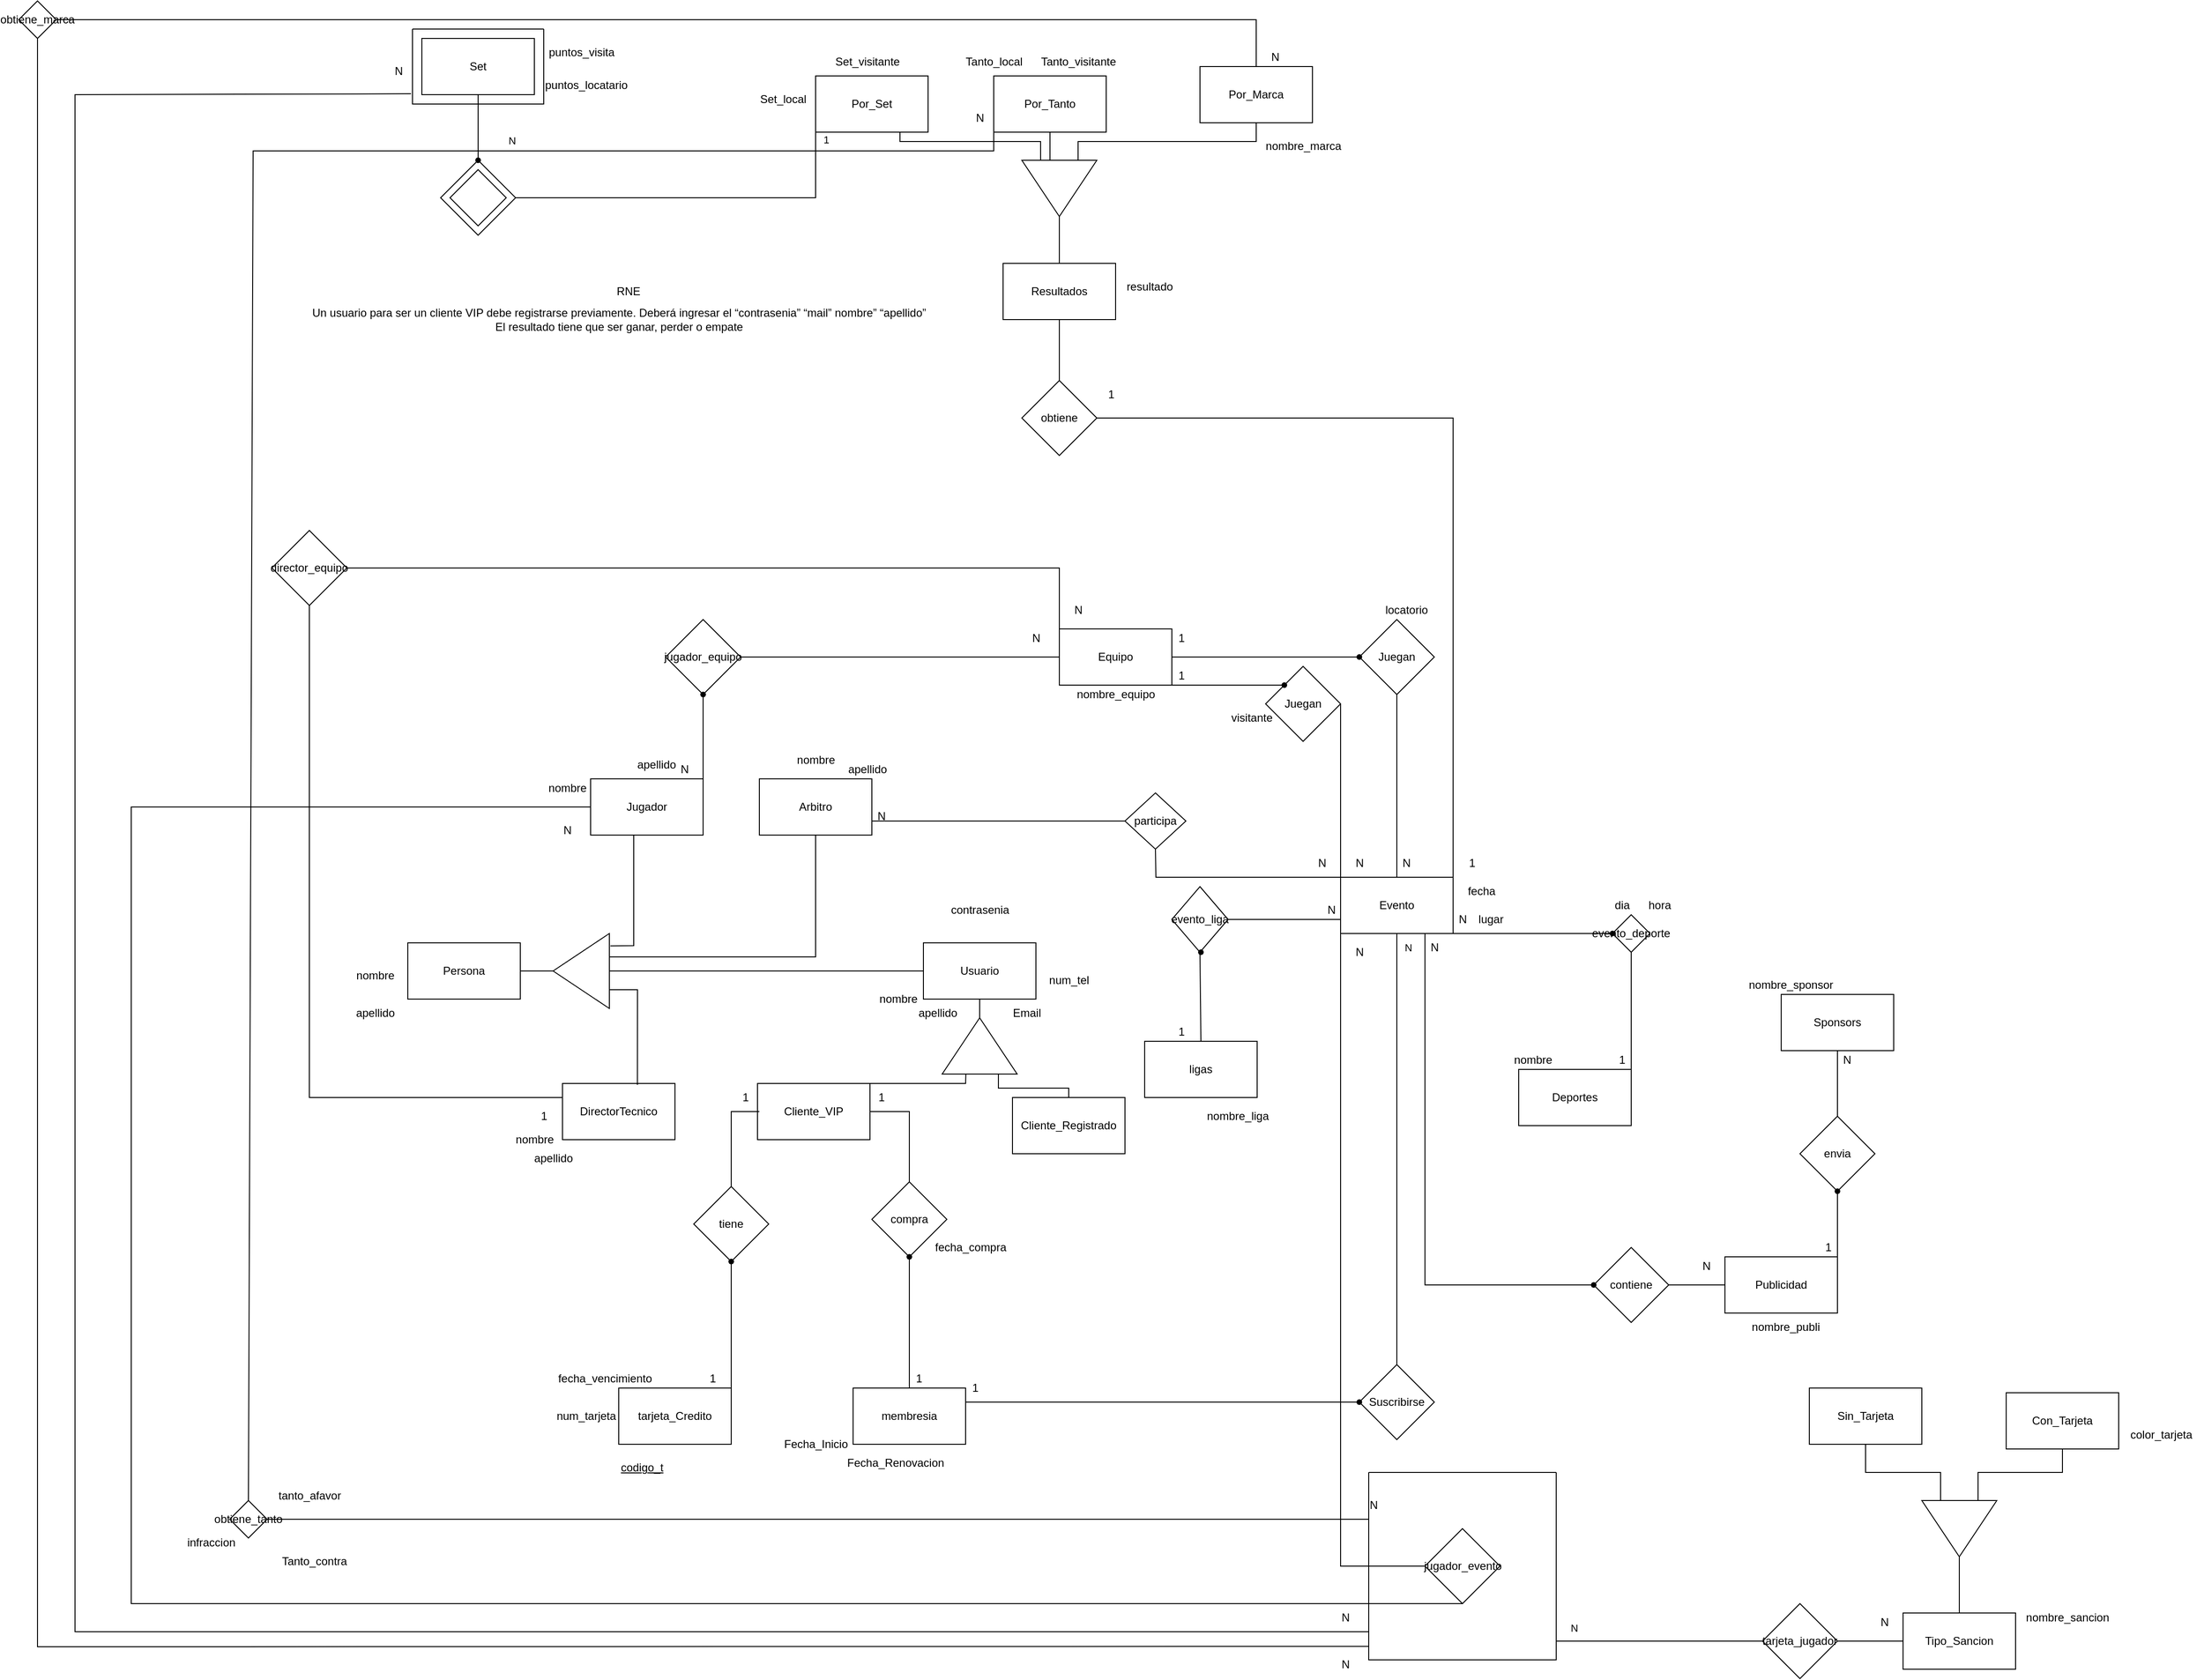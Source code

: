 <mxfile version="20.0.4" type="device"><diagram id="fSmZKyUpqkPa_flKItpq" name="Page-1"><mxGraphModel dx="281" dy="1629" grid="1" gridSize="10" guides="1" tooltips="1" connect="1" arrows="1" fold="1" page="1" pageScale="1" pageWidth="827" pageHeight="1169" math="0" shadow="0"><root><mxCell id="0"/><mxCell id="1" parent="0"/><mxCell id="0lnMo3pvOallbiRH9FvB-1" value="Persona" style="rounded=0;whiteSpace=wrap;html=1;" parent="1" vertex="1"><mxGeometry x="1695" y="305" width="120" height="60" as="geometry"/></mxCell><mxCell id="0lnMo3pvOallbiRH9FvB-40" value="Cliente_VIP" style="rounded=0;whiteSpace=wrap;html=1;" parent="1" vertex="1"><mxGeometry x="2068" y="455" width="120" height="60" as="geometry"/></mxCell><mxCell id="0lnMo3pvOallbiRH9FvB-41" value="Jugador" style="rounded=0;whiteSpace=wrap;html=1;" parent="1" vertex="1"><mxGeometry x="1890" y="130" width="120" height="60" as="geometry"/></mxCell><mxCell id="0lnMo3pvOallbiRH9FvB-42" value="Arbitro" style="rounded=0;whiteSpace=wrap;html=1;" parent="1" vertex="1"><mxGeometry x="2070" y="130" width="120" height="60" as="geometry"/></mxCell><mxCell id="0lnMo3pvOallbiRH9FvB-43" value="DirectorTecnico" style="rounded=0;whiteSpace=wrap;html=1;" parent="1" vertex="1"><mxGeometry x="1860" y="455" width="120" height="60" as="geometry"/></mxCell><mxCell id="0lnMo3pvOallbiRH9FvB-44" value="Evento" style="rounded=0;whiteSpace=wrap;html=1;" parent="1" vertex="1"><mxGeometry x="2690" y="235" width="120" height="60" as="geometry"/></mxCell><mxCell id="0lnMo3pvOallbiRH9FvB-46" value="" style="triangle;whiteSpace=wrap;html=1;rotation=-180;" parent="1" vertex="1"><mxGeometry x="1850" y="295" width="60" height="80" as="geometry"/></mxCell><mxCell id="0lnMo3pvOallbiRH9FvB-47" value="tarjeta_Credito" style="rounded=0;whiteSpace=wrap;html=1;" parent="1" vertex="1"><mxGeometry x="1920" y="780" width="120" height="60" as="geometry"/></mxCell><mxCell id="0lnMo3pvOallbiRH9FvB-49" value="membresia" style="rounded=0;whiteSpace=wrap;html=1;" parent="1" vertex="1"><mxGeometry x="2170" y="780" width="120" height="60" as="geometry"/></mxCell><mxCell id="0lnMo3pvOallbiRH9FvB-51" value="" style="endArrow=none;html=1;rounded=0;entryX=1;entryY=0.5;entryDx=0;entryDy=0;exitX=1;exitY=0.5;exitDx=0;exitDy=0;" parent="1" source="0lnMo3pvOallbiRH9FvB-1" target="0lnMo3pvOallbiRH9FvB-46" edge="1"><mxGeometry width="50" height="50" relative="1" as="geometry"><mxPoint x="1750" y="480" as="sourcePoint"/><mxPoint x="1800" y="430" as="targetPoint"/></mxGeometry></mxCell><mxCell id="0lnMo3pvOallbiRH9FvB-52" value="" style="endArrow=none;html=1;rounded=0;entryX=-0.017;entryY=0.835;entryDx=0;entryDy=0;entryPerimeter=0;" parent="1" target="0lnMo3pvOallbiRH9FvB-46" edge="1"><mxGeometry width="50" height="50" relative="1" as="geometry"><mxPoint x="1936" y="190" as="sourcePoint"/><mxPoint x="2070" y="260" as="targetPoint"/><Array as="points"><mxPoint x="1936" y="308"/></Array></mxGeometry></mxCell><mxCell id="0lnMo3pvOallbiRH9FvB-53" value="" style="endArrow=none;html=1;rounded=0;exitX=0;exitY=0.25;exitDx=0;exitDy=0;entryX=0.666;entryY=0.024;entryDx=0;entryDy=0;entryPerimeter=0;" parent="1" source="0lnMo3pvOallbiRH9FvB-46" target="0lnMo3pvOallbiRH9FvB-43" edge="1"><mxGeometry width="50" height="50" relative="1" as="geometry"><mxPoint x="2050" y="350" as="sourcePoint"/><mxPoint x="1940" y="450" as="targetPoint"/><Array as="points"><mxPoint x="1940" y="355"/></Array></mxGeometry></mxCell><mxCell id="0lnMo3pvOallbiRH9FvB-54" value="" style="endArrow=none;html=1;rounded=0;exitX=0;exitY=0.5;exitDx=0;exitDy=0;entryX=0;entryY=0.5;entryDx=0;entryDy=0;" parent="1" source="0lnMo3pvOallbiRH9FvB-46" target="3cb66si_l-rNwyzbFVQM-1" edge="1"><mxGeometry width="50" height="50" relative="1" as="geometry"><mxPoint x="1960" y="380" as="sourcePoint"/><mxPoint x="2250" y="340" as="targetPoint"/><Array as="points"/></mxGeometry></mxCell><mxCell id="0lnMo3pvOallbiRH9FvB-55" value="" style="endArrow=none;html=1;rounded=0;entryX=0.5;entryY=1;entryDx=0;entryDy=0;" parent="1" target="0lnMo3pvOallbiRH9FvB-42" edge="1"><mxGeometry width="50" height="50" relative="1" as="geometry"><mxPoint x="1910" y="320" as="sourcePoint"/><mxPoint x="2120" y="220" as="targetPoint"/><Array as="points"><mxPoint x="2040" y="320"/><mxPoint x="2130" y="320"/></Array></mxGeometry></mxCell><mxCell id="0lnMo3pvOallbiRH9FvB-58" value="compra" style="rhombus;whiteSpace=wrap;html=1;" parent="1" vertex="1"><mxGeometry x="2190" y="560" width="80" height="80" as="geometry"/></mxCell><mxCell id="0lnMo3pvOallbiRH9FvB-59" value="tiene" style="rhombus;whiteSpace=wrap;html=1;" parent="1" vertex="1"><mxGeometry x="2000" y="565" width="80" height="80" as="geometry"/></mxCell><mxCell id="0lnMo3pvOallbiRH9FvB-60" value="" style="endArrow=none;html=1;rounded=0;exitX=0.5;exitY=0;exitDx=0;exitDy=0;" parent="1" source="0lnMo3pvOallbiRH9FvB-59" edge="1"><mxGeometry width="50" height="50" relative="1" as="geometry"><mxPoint x="1870" y="760" as="sourcePoint"/><mxPoint x="2070" y="485" as="targetPoint"/><Array as="points"><mxPoint x="2040" y="485"/></Array></mxGeometry></mxCell><mxCell id="0lnMo3pvOallbiRH9FvB-61" value="" style="endArrow=none;html=1;rounded=0;entryX=0.5;entryY=1;entryDx=0;entryDy=0;exitX=1;exitY=0;exitDx=0;exitDy=0;" parent="1" source="0lnMo3pvOallbiRH9FvB-47" target="0lnMo3pvOallbiRH9FvB-59" edge="1"><mxGeometry width="50" height="50" relative="1" as="geometry"><mxPoint x="2070" y="760" as="sourcePoint"/><mxPoint x="2100" y="740" as="targetPoint"/></mxGeometry></mxCell><mxCell id="0lnMo3pvOallbiRH9FvB-62" value="" style="endArrow=none;html=1;rounded=0;entryX=1;entryY=0.5;entryDx=0;entryDy=0;exitX=0.5;exitY=0;exitDx=0;exitDy=0;" parent="1" source="0lnMo3pvOallbiRH9FvB-58" target="0lnMo3pvOallbiRH9FvB-40" edge="1"><mxGeometry width="50" height="50" relative="1" as="geometry"><mxPoint x="2120" y="720" as="sourcePoint"/><mxPoint x="2170" y="670" as="targetPoint"/><Array as="points"><mxPoint x="2230" y="485"/></Array></mxGeometry></mxCell><mxCell id="0lnMo3pvOallbiRH9FvB-63" value="" style="endArrow=none;html=1;rounded=0;entryX=0.5;entryY=1;entryDx=0;entryDy=0;exitDx=0;exitDy=0;startArrow=none;" parent="1" source="0lnMo3pvOallbiRH9FvB-237" target="0lnMo3pvOallbiRH9FvB-58" edge="1"><mxGeometry width="50" height="50" relative="1" as="geometry"><mxPoint x="2150" y="750" as="sourcePoint"/><mxPoint x="2200" y="700" as="targetPoint"/></mxGeometry></mxCell><mxCell id="0lnMo3pvOallbiRH9FvB-65" value="Suscribirse" style="rhombus;whiteSpace=wrap;html=1;" parent="1" vertex="1"><mxGeometry x="2710" y="755" width="80" height="80" as="geometry"/></mxCell><mxCell id="0lnMo3pvOallbiRH9FvB-66" value="" style="endArrow=none;html=1;rounded=0;exitX=1;exitY=0.25;exitDx=0;exitDy=0;entryX=0;entryY=0.5;entryDx=0;entryDy=0;" parent="1" source="0lnMo3pvOallbiRH9FvB-49" target="0lnMo3pvOallbiRH9FvB-65" edge="1"><mxGeometry width="50" height="50" relative="1" as="geometry"><mxPoint x="2480" y="640" as="sourcePoint"/><mxPoint x="2530" y="590" as="targetPoint"/></mxGeometry></mxCell><mxCell id="0lnMo3pvOallbiRH9FvB-67" value="" style="endArrow=none;html=1;rounded=0;entryX=0.5;entryY=0;entryDx=0;entryDy=0;exitX=0.5;exitY=1;exitDx=0;exitDy=0;" parent="1" source="0lnMo3pvOallbiRH9FvB-44" target="0lnMo3pvOallbiRH9FvB-65" edge="1"><mxGeometry width="50" height="50" relative="1" as="geometry"><mxPoint x="2170" y="680" as="sourcePoint"/><mxPoint x="2220" y="630" as="targetPoint"/></mxGeometry></mxCell><mxCell id="0lnMo3pvOallbiRH9FvB-233" value="N" style="edgeLabel;html=1;align=center;verticalAlign=middle;resizable=0;points=[];" parent="0lnMo3pvOallbiRH9FvB-67" vertex="1" connectable="0"><mxGeometry x="-0.935" y="12" relative="1" as="geometry"><mxPoint as="offset"/></mxGeometry></mxCell><mxCell id="0lnMo3pvOallbiRH9FvB-68" value="Equipo" style="rounded=0;whiteSpace=wrap;html=1;" parent="1" vertex="1"><mxGeometry x="2390" y="-30" width="120" height="60" as="geometry"/></mxCell><mxCell id="0lnMo3pvOallbiRH9FvB-69" value="jugador_equipo" style="rhombus;whiteSpace=wrap;html=1;" parent="1" vertex="1"><mxGeometry x="1970" y="-40" width="80" height="80" as="geometry"/></mxCell><mxCell id="0lnMo3pvOallbiRH9FvB-70" value="" style="endArrow=none;html=1;rounded=0;entryX=1;entryY=0;entryDx=0;entryDy=0;exitX=0.5;exitY=1;exitDx=0;exitDy=0;" parent="1" source="0lnMo3pvOallbiRH9FvB-69" target="0lnMo3pvOallbiRH9FvB-41" edge="1"><mxGeometry width="50" height="50" relative="1" as="geometry"><mxPoint x="1890" y="80" as="sourcePoint"/><mxPoint x="1940" y="30" as="targetPoint"/></mxGeometry></mxCell><mxCell id="0lnMo3pvOallbiRH9FvB-73" value="Juegan" style="rhombus;whiteSpace=wrap;html=1;" parent="1" vertex="1"><mxGeometry x="2610" y="10" width="80" height="80" as="geometry"/></mxCell><mxCell id="0lnMo3pvOallbiRH9FvB-74" value="Juegan" style="rhombus;whiteSpace=wrap;html=1;" parent="1" vertex="1"><mxGeometry x="2710" y="-40" width="80" height="80" as="geometry"/></mxCell><mxCell id="0lnMo3pvOallbiRH9FvB-75" value="" style="endArrow=none;html=1;rounded=0;entryX=1;entryY=1;entryDx=0;entryDy=0;exitX=0;exitY=0;exitDx=0;exitDy=0;" parent="1" source="0lnMo3pvOallbiRH9FvB-73" target="0lnMo3pvOallbiRH9FvB-68" edge="1"><mxGeometry width="50" height="50" relative="1" as="geometry"><mxPoint x="2360" y="190" as="sourcePoint"/><mxPoint x="2410" y="140" as="targetPoint"/></mxGeometry></mxCell><mxCell id="0lnMo3pvOallbiRH9FvB-76" value="" style="endArrow=none;html=1;rounded=0;entryX=0;entryY=0.75;entryDx=0;entryDy=0;exitX=1;exitY=0.5;exitDx=0;exitDy=0;" parent="1" source="0lnMo3pvOallbiRH9FvB-73" target="0lnMo3pvOallbiRH9FvB-44" edge="1"><mxGeometry width="50" height="50" relative="1" as="geometry"><mxPoint x="2260" y="240" as="sourcePoint"/><mxPoint x="2310" y="190" as="targetPoint"/></mxGeometry></mxCell><mxCell id="0lnMo3pvOallbiRH9FvB-77" value="" style="endArrow=none;html=1;rounded=0;entryX=0;entryY=0.5;entryDx=0;entryDy=0;exitX=1;exitY=0.5;exitDx=0;exitDy=0;" parent="1" source="0lnMo3pvOallbiRH9FvB-68" target="0lnMo3pvOallbiRH9FvB-74" edge="1"><mxGeometry width="50" height="50" relative="1" as="geometry"><mxPoint x="2560" y="130" as="sourcePoint"/><mxPoint x="2610" y="80" as="targetPoint"/></mxGeometry></mxCell><mxCell id="0lnMo3pvOallbiRH9FvB-79" value="participa" style="rhombus;whiteSpace=wrap;html=1;" parent="1" vertex="1"><mxGeometry x="2460" y="145" width="65" height="60" as="geometry"/></mxCell><mxCell id="0lnMo3pvOallbiRH9FvB-80" value="" style="endArrow=none;html=1;rounded=0;entryX=0;entryY=0.5;entryDx=0;entryDy=0;exitX=1;exitY=0.75;exitDx=0;exitDy=0;" parent="1" source="0lnMo3pvOallbiRH9FvB-42" target="0lnMo3pvOallbiRH9FvB-79" edge="1"><mxGeometry width="50" height="50" relative="1" as="geometry"><mxPoint x="2070" y="310" as="sourcePoint"/><mxPoint x="2120" y="260" as="targetPoint"/></mxGeometry></mxCell><mxCell id="0lnMo3pvOallbiRH9FvB-81" value="" style="endArrow=none;html=1;rounded=0;exitX=0.5;exitY=1;exitDx=0;exitDy=0;entryX=0;entryY=0;entryDx=0;entryDy=0;" parent="1" source="0lnMo3pvOallbiRH9FvB-79" target="0lnMo3pvOallbiRH9FvB-44" edge="1"><mxGeometry width="50" height="50" relative="1" as="geometry"><mxPoint x="2070" y="310" as="sourcePoint"/><mxPoint x="2660" y="270" as="targetPoint"/><Array as="points"><mxPoint x="2493" y="235"/></Array></mxGeometry></mxCell><mxCell id="0lnMo3pvOallbiRH9FvB-82" value="director_equipo" style="rhombus;whiteSpace=wrap;html=1;" parent="1" vertex="1"><mxGeometry x="1550" y="-135" width="80" height="80" as="geometry"/></mxCell><mxCell id="0lnMo3pvOallbiRH9FvB-83" value="" style="endArrow=none;html=1;rounded=0;entryX=0;entryY=0.25;entryDx=0;entryDy=0;exitX=0.5;exitY=1;exitDx=0;exitDy=0;" parent="1" source="0lnMo3pvOallbiRH9FvB-82" target="0lnMo3pvOallbiRH9FvB-43" edge="1"><mxGeometry width="50" height="50" relative="1" as="geometry"><mxPoint x="1670" y="480" as="sourcePoint"/><mxPoint x="1720" y="430" as="targetPoint"/><Array as="points"><mxPoint x="1590" y="470"/></Array></mxGeometry></mxCell><mxCell id="0lnMo3pvOallbiRH9FvB-84" value="" style="endArrow=none;html=1;rounded=0;entryX=1;entryY=0.5;entryDx=0;entryDy=0;exitX=0;exitY=0;exitDx=0;exitDy=0;" parent="1" source="0lnMo3pvOallbiRH9FvB-68" target="0lnMo3pvOallbiRH9FvB-82" edge="1"><mxGeometry width="50" height="50" relative="1" as="geometry"><mxPoint x="2160" y="140" as="sourcePoint"/><mxPoint x="2210" y="90" as="targetPoint"/><Array as="points"><mxPoint x="2390" y="-95"/></Array></mxGeometry></mxCell><mxCell id="0lnMo3pvOallbiRH9FvB-85" value="ligas" style="rounded=0;whiteSpace=wrap;html=1;" parent="1" vertex="1"><mxGeometry x="2481" y="410" width="120" height="60" as="geometry"/></mxCell><mxCell id="0lnMo3pvOallbiRH9FvB-86" value="" style="endArrow=none;html=1;rounded=0;entryX=0;entryY=0.75;entryDx=0;entryDy=0;exitX=1;exitY=0.5;exitDx=0;exitDy=0;" parent="1" source="0lnMo3pvOallbiRH9FvB-89" target="0lnMo3pvOallbiRH9FvB-44" edge="1"><mxGeometry width="50" height="50" relative="1" as="geometry"><mxPoint x="2560" y="360" as="sourcePoint"/><mxPoint x="2610" y="310" as="targetPoint"/></mxGeometry></mxCell><mxCell id="0lnMo3pvOallbiRH9FvB-89" value="evento_liga" style="rhombus;whiteSpace=wrap;html=1;" parent="1" vertex="1"><mxGeometry x="2510" y="245" width="60" height="70" as="geometry"/></mxCell><mxCell id="0lnMo3pvOallbiRH9FvB-91" value="" style="endArrow=none;html=1;rounded=0;entryX=0.5;entryY=1;entryDx=0;entryDy=0;exitX=0.5;exitY=0;exitDx=0;exitDy=0;" parent="1" source="0lnMo3pvOallbiRH9FvB-85" target="0lnMo3pvOallbiRH9FvB-89" edge="1"><mxGeometry width="50" height="50" relative="1" as="geometry"><mxPoint x="2340" y="420" as="sourcePoint"/><mxPoint x="2390" y="370" as="targetPoint"/></mxGeometry></mxCell><mxCell id="0lnMo3pvOallbiRH9FvB-93" value="Deportes" style="rounded=0;whiteSpace=wrap;html=1;" parent="1" vertex="1"><mxGeometry x="2880" y="440" width="120" height="60" as="geometry"/></mxCell><mxCell id="0lnMo3pvOallbiRH9FvB-94" value="evento_deporte" style="rhombus;whiteSpace=wrap;html=1;" parent="1" vertex="1"><mxGeometry x="2980" y="275" width="40" height="40" as="geometry"/></mxCell><mxCell id="0lnMo3pvOallbiRH9FvB-96" value="" style="endArrow=none;html=1;rounded=0;entryX=1;entryY=1;entryDx=0;entryDy=0;exitDx=0;exitDy=0;startArrow=none;" parent="1" source="0lnMo3pvOallbiRH9FvB-209" target="0lnMo3pvOallbiRH9FvB-44" edge="1"><mxGeometry width="50" height="50" relative="1" as="geometry"><mxPoint x="2840" y="380" as="sourcePoint"/><mxPoint x="2890" y="330" as="targetPoint"/></mxGeometry></mxCell><mxCell id="0lnMo3pvOallbiRH9FvB-97" value="" style="endArrow=none;html=1;rounded=0;entryX=0.5;entryY=1;entryDx=0;entryDy=0;exitX=1;exitY=0;exitDx=0;exitDy=0;" parent="1" source="0lnMo3pvOallbiRH9FvB-93" target="0lnMo3pvOallbiRH9FvB-94" edge="1"><mxGeometry width="50" height="50" relative="1" as="geometry"><mxPoint x="2810" y="430" as="sourcePoint"/><mxPoint x="2860" y="380" as="targetPoint"/></mxGeometry></mxCell><mxCell id="0lnMo3pvOallbiRH9FvB-98" value="contiene" style="rhombus;whiteSpace=wrap;html=1;" parent="1" vertex="1"><mxGeometry x="2960" y="630" width="80" height="80" as="geometry"/></mxCell><mxCell id="0lnMo3pvOallbiRH9FvB-99" value="" style="endArrow=none;html=1;rounded=0;entryX=0;entryY=0.5;entryDx=0;entryDy=0;exitX=0.75;exitY=1;exitDx=0;exitDy=0;startArrow=none;" parent="1" source="0lnMo3pvOallbiRH9FvB-44" target="0lnMo3pvOallbiRH9FvB-98" edge="1"><mxGeometry width="50" height="50" relative="1" as="geometry"><mxPoint x="2810" y="660" as="sourcePoint"/><mxPoint x="2860" y="610" as="targetPoint"/><Array as="points"><mxPoint x="2780" y="670"/></Array></mxGeometry></mxCell><mxCell id="0lnMo3pvOallbiRH9FvB-100" value="Publicidad" style="rounded=0;whiteSpace=wrap;html=1;" parent="1" vertex="1"><mxGeometry x="3100" y="640" width="120" height="60" as="geometry"/></mxCell><mxCell id="0lnMo3pvOallbiRH9FvB-101" value="" style="endArrow=none;html=1;rounded=0;entryX=0;entryY=0.5;entryDx=0;entryDy=0;exitX=1;exitY=0.5;exitDx=0;exitDy=0;" parent="1" source="0lnMo3pvOallbiRH9FvB-98" target="0lnMo3pvOallbiRH9FvB-100" edge="1"><mxGeometry width="50" height="50" relative="1" as="geometry"><mxPoint x="2530" y="530" as="sourcePoint"/><mxPoint x="2580" y="480" as="targetPoint"/></mxGeometry></mxCell><mxCell id="0lnMo3pvOallbiRH9FvB-102" value="envia" style="rhombus;whiteSpace=wrap;html=1;" parent="1" vertex="1"><mxGeometry x="3180" y="490" width="80" height="80" as="geometry"/></mxCell><mxCell id="0lnMo3pvOallbiRH9FvB-105" value="" style="endArrow=none;html=1;rounded=0;entryX=0.5;entryY=1;entryDx=0;entryDy=0;exitDx=0;exitDy=0;startArrow=none;" parent="1" source="0lnMo3pvOallbiRH9FvB-213" target="0lnMo3pvOallbiRH9FvB-102" edge="1"><mxGeometry width="50" height="50" relative="1" as="geometry"><mxPoint x="3100" y="630" as="sourcePoint"/><mxPoint x="3150" y="580" as="targetPoint"/></mxGeometry></mxCell><mxCell id="0lnMo3pvOallbiRH9FvB-107" value="Sponsors" style="rounded=0;whiteSpace=wrap;html=1;" parent="1" vertex="1"><mxGeometry x="3160" y="360" width="120" height="60" as="geometry"/></mxCell><mxCell id="0lnMo3pvOallbiRH9FvB-109" value="" style="endArrow=none;html=1;rounded=0;entryX=0;entryY=1;entryDx=0;entryDy=0;exitX=0;exitY=0.5;exitDx=0;exitDy=0;" parent="1" source="0lnMo3pvOallbiRH9FvB-111" target="0lnMo3pvOallbiRH9FvB-44" edge="1"><mxGeometry width="50" height="50" relative="1" as="geometry"><mxPoint x="2690" y="920" as="sourcePoint"/><mxPoint x="2730" y="430" as="targetPoint"/><Array as="points"><mxPoint x="2690" y="970"/></Array></mxGeometry></mxCell><mxCell id="0lnMo3pvOallbiRH9FvB-110" value="" style="swimlane;startSize=0;" parent="1" vertex="1"><mxGeometry x="2720" y="870" width="200" height="200" as="geometry"/></mxCell><mxCell id="0lnMo3pvOallbiRH9FvB-111" value="" style="rhombus;whiteSpace=wrap;html=1;" parent="0lnMo3pvOallbiRH9FvB-110" vertex="1"><mxGeometry x="60" y="60" width="80" height="80" as="geometry"/></mxCell><mxCell id="0lnMo3pvOallbiRH9FvB-112" value="jugador_evento" style="text;html=1;align=center;verticalAlign=middle;resizable=0;points=[];autosize=1;strokeColor=none;fillColor=none;" parent="0lnMo3pvOallbiRH9FvB-110" vertex="1"><mxGeometry x="45" y="85" width="110" height="30" as="geometry"/></mxCell><mxCell id="0lnMo3pvOallbiRH9FvB-178" value="N" style="text;html=1;align=center;verticalAlign=middle;resizable=0;points=[];autosize=1;strokeColor=none;fillColor=none;" parent="0lnMo3pvOallbiRH9FvB-110" vertex="1"><mxGeometry x="-10" y="20" width="30" height="30" as="geometry"/></mxCell><mxCell id="0lnMo3pvOallbiRH9FvB-114" value="" style="endArrow=none;html=1;rounded=0;entryX=0;entryY=0.5;entryDx=0;entryDy=0;exitX=0.5;exitY=1;exitDx=0;exitDy=0;" parent="1" source="0lnMo3pvOallbiRH9FvB-111" target="0lnMo3pvOallbiRH9FvB-41" edge="1"><mxGeometry width="50" height="50" relative="1" as="geometry"><mxPoint x="1700" y="200" as="sourcePoint"/><mxPoint x="1750" y="150" as="targetPoint"/><Array as="points"><mxPoint x="1400" y="1010"/><mxPoint x="1400" y="160"/></Array></mxGeometry></mxCell><mxCell id="0lnMo3pvOallbiRH9FvB-116" value="obtiene" style="rhombus;whiteSpace=wrap;html=1;" parent="1" vertex="1"><mxGeometry x="2350" y="-295" width="80" height="80" as="geometry"/></mxCell><mxCell id="0lnMo3pvOallbiRH9FvB-118" value="Resultados" style="rounded=0;whiteSpace=wrap;html=1;" parent="1" vertex="1"><mxGeometry x="2330" y="-420" width="120" height="60" as="geometry"/></mxCell><mxCell id="0lnMo3pvOallbiRH9FvB-119" value="" style="endArrow=none;html=1;rounded=0;entryX=0.5;entryY=1;entryDx=0;entryDy=0;exitX=0.5;exitY=0;exitDx=0;exitDy=0;" parent="1" source="0lnMo3pvOallbiRH9FvB-116" target="0lnMo3pvOallbiRH9FvB-118" edge="1"><mxGeometry width="50" height="50" relative="1" as="geometry"><mxPoint x="2220" y="-300" as="sourcePoint"/><mxPoint x="2270" y="-350" as="targetPoint"/></mxGeometry></mxCell><mxCell id="0lnMo3pvOallbiRH9FvB-120" value="" style="triangle;whiteSpace=wrap;html=1;rotation=90;" parent="1" vertex="1"><mxGeometry x="2360" y="-540" width="60" height="80" as="geometry"/></mxCell><mxCell id="0lnMo3pvOallbiRH9FvB-121" value="Por_Tanto" style="rounded=0;whiteSpace=wrap;html=1;" parent="1" vertex="1"><mxGeometry x="2320" y="-620" width="120" height="60" as="geometry"/></mxCell><mxCell id="0lnMo3pvOallbiRH9FvB-122" value="Por_Set" style="rounded=0;whiteSpace=wrap;html=1;" parent="1" vertex="1"><mxGeometry x="2130" y="-620" width="120" height="60" as="geometry"/></mxCell><mxCell id="0lnMo3pvOallbiRH9FvB-123" value="Por_Marca" style="rounded=0;whiteSpace=wrap;html=1;" parent="1" vertex="1"><mxGeometry x="2540" y="-630" width="120" height="60" as="geometry"/></mxCell><mxCell id="0lnMo3pvOallbiRH9FvB-126" value="" style="endArrow=none;html=1;rounded=0;entryX=0.5;entryY=1;entryDx=0;entryDy=0;exitX=0;exitY=0.25;exitDx=0;exitDy=0;" parent="1" source="0lnMo3pvOallbiRH9FvB-120" target="0lnMo3pvOallbiRH9FvB-123" edge="1"><mxGeometry width="50" height="50" relative="1" as="geometry"><mxPoint x="2000" y="-390" as="sourcePoint"/><mxPoint x="2050" y="-440" as="targetPoint"/><Array as="points"><mxPoint x="2410" y="-550"/><mxPoint x="2600" y="-550"/></Array></mxGeometry></mxCell><mxCell id="0lnMo3pvOallbiRH9FvB-128" value="" style="endArrow=none;html=1;rounded=0;entryX=0.5;entryY=1;entryDx=0;entryDy=0;exitX=0.5;exitY=0;exitDx=0;exitDy=0;" parent="1" source="0lnMo3pvOallbiRH9FvB-102" target="0lnMo3pvOallbiRH9FvB-107" edge="1"><mxGeometry width="50" height="50" relative="1" as="geometry"><mxPoint x="3080" y="550" as="sourcePoint"/><mxPoint x="3130" y="500" as="targetPoint"/></mxGeometry></mxCell><mxCell id="0lnMo3pvOallbiRH9FvB-129" value="tarjeta_jugador" style="rhombus;whiteSpace=wrap;html=1;" parent="1" vertex="1"><mxGeometry x="3140" y="1010" width="80" height="80" as="geometry"/></mxCell><mxCell id="0lnMo3pvOallbiRH9FvB-130" value="Tipo_Sancion" style="rounded=0;whiteSpace=wrap;html=1;" parent="1" vertex="1"><mxGeometry x="3290" y="1020" width="120" height="60" as="geometry"/></mxCell><mxCell id="0lnMo3pvOallbiRH9FvB-131" value="" style="endArrow=none;html=1;rounded=0;exitX=1;exitY=0.5;exitDx=0;exitDy=0;entryX=0;entryY=0.5;entryDx=0;entryDy=0;" parent="1" source="0lnMo3pvOallbiRH9FvB-129" target="0lnMo3pvOallbiRH9FvB-130" edge="1"><mxGeometry width="50" height="50" relative="1" as="geometry"><mxPoint x="3080" y="1200" as="sourcePoint"/><mxPoint x="3130" y="1150" as="targetPoint"/></mxGeometry></mxCell><mxCell id="0lnMo3pvOallbiRH9FvB-134" value="" style="triangle;whiteSpace=wrap;html=1;rotation=90;" parent="1" vertex="1"><mxGeometry x="3320" y="890" width="60" height="80" as="geometry"/></mxCell><mxCell id="0lnMo3pvOallbiRH9FvB-135" value="" style="endArrow=none;html=1;rounded=0;exitX=1;exitY=0.5;exitDx=0;exitDy=0;entryX=0.5;entryY=0;entryDx=0;entryDy=0;" parent="1" source="0lnMo3pvOallbiRH9FvB-134" target="0lnMo3pvOallbiRH9FvB-130" edge="1"><mxGeometry width="50" height="50" relative="1" as="geometry"><mxPoint x="3080" y="1150" as="sourcePoint"/><mxPoint x="3130" y="1100" as="targetPoint"/></mxGeometry></mxCell><mxCell id="0lnMo3pvOallbiRH9FvB-136" value="Sin_Tarjeta" style="rounded=0;whiteSpace=wrap;html=1;" parent="1" vertex="1"><mxGeometry x="3190" y="780" width="120" height="60" as="geometry"/></mxCell><mxCell id="0lnMo3pvOallbiRH9FvB-137" value="Con_Tarjeta" style="rounded=0;whiteSpace=wrap;html=1;" parent="1" vertex="1"><mxGeometry x="3400" y="785" width="120" height="60" as="geometry"/></mxCell><mxCell id="0lnMo3pvOallbiRH9FvB-138" value="" style="endArrow=none;html=1;rounded=0;exitX=0.5;exitY=1;exitDx=0;exitDy=0;entryX=0;entryY=0.75;entryDx=0;entryDy=0;" parent="1" source="0lnMo3pvOallbiRH9FvB-136" target="0lnMo3pvOallbiRH9FvB-134" edge="1"><mxGeometry width="50" height="50" relative="1" as="geometry"><mxPoint x="3080" y="1150" as="sourcePoint"/><mxPoint x="3130" y="1100" as="targetPoint"/><Array as="points"><mxPoint x="3250" y="870"/><mxPoint x="3330" y="870"/></Array></mxGeometry></mxCell><mxCell id="0lnMo3pvOallbiRH9FvB-139" value="" style="endArrow=none;html=1;rounded=0;exitX=0.5;exitY=1;exitDx=0;exitDy=0;entryX=0;entryY=0.25;entryDx=0;entryDy=0;" parent="1" source="0lnMo3pvOallbiRH9FvB-137" target="0lnMo3pvOallbiRH9FvB-134" edge="1"><mxGeometry width="50" height="50" relative="1" as="geometry"><mxPoint x="3080" y="1150" as="sourcePoint"/><mxPoint x="3130" y="1100" as="targetPoint"/><Array as="points"><mxPoint x="3460" y="870"/><mxPoint x="3370" y="870"/></Array></mxGeometry></mxCell><mxCell id="0lnMo3pvOallbiRH9FvB-143" value="" style="endArrow=none;html=1;rounded=0;exitX=1;exitY=1;exitDx=0;exitDy=0;entryX=0;entryY=0.5;entryDx=0;entryDy=0;" parent="1" source="0lnMo3pvOallbiRH9FvB-110" target="0lnMo3pvOallbiRH9FvB-129" edge="1"><mxGeometry width="50" height="50" relative="1" as="geometry"><mxPoint x="3090" y="1070" as="sourcePoint"/><mxPoint x="3140" y="1020" as="targetPoint"/><Array as="points"><mxPoint x="2920" y="1050"/></Array></mxGeometry></mxCell><mxCell id="0lnMo3pvOallbiRH9FvB-250" value="N" style="edgeLabel;html=1;align=center;verticalAlign=middle;resizable=0;points=[];" parent="0lnMo3pvOallbiRH9FvB-143" vertex="1" connectable="0"><mxGeometry x="-0.681" y="14" relative="1" as="geometry"><mxPoint as="offset"/></mxGeometry></mxCell><mxCell id="0lnMo3pvOallbiRH9FvB-144" value="" style="endArrow=none;html=1;rounded=0;entryX=1;entryY=0.5;entryDx=0;entryDy=0;exitX=0.5;exitY=0;exitDx=0;exitDy=0;" parent="1" source="0lnMo3pvOallbiRH9FvB-118" target="0lnMo3pvOallbiRH9FvB-120" edge="1"><mxGeometry width="50" height="50" relative="1" as="geometry"><mxPoint x="2280" y="-350" as="sourcePoint"/><mxPoint x="2330" y="-400" as="targetPoint"/></mxGeometry></mxCell><mxCell id="0lnMo3pvOallbiRH9FvB-145" value="obtiene_marca" style="rhombus;whiteSpace=wrap;html=1;" parent="1" vertex="1"><mxGeometry x="1280" y="-700" width="40" height="40" as="geometry"/></mxCell><mxCell id="0lnMo3pvOallbiRH9FvB-146" value="" style="endArrow=none;html=1;rounded=0;entryX=0.5;entryY=0;entryDx=0;entryDy=0;exitX=1;exitY=0.5;exitDx=0;exitDy=0;" parent="1" source="0lnMo3pvOallbiRH9FvB-145" target="0lnMo3pvOallbiRH9FvB-123" edge="1"><mxGeometry width="50" height="50" relative="1" as="geometry"><mxPoint x="1700" y="-770" as="sourcePoint"/><mxPoint x="2010" y="-1726.667" as="targetPoint"/><Array as="points"><mxPoint x="2600" y="-680"/></Array></mxGeometry></mxCell><mxCell id="0lnMo3pvOallbiRH9FvB-147" value="" style="endArrow=none;html=1;rounded=0;entryX=0.5;entryY=1;entryDx=0;entryDy=0;exitX=-0.002;exitY=0.928;exitDx=0;exitDy=0;exitPerimeter=0;" parent="1" source="0lnMo3pvOallbiRH9FvB-110" target="0lnMo3pvOallbiRH9FvB-145" edge="1"><mxGeometry width="50" height="50" relative="1" as="geometry"><mxPoint x="1290" y="1045.714" as="sourcePoint"/><mxPoint x="1620" y="-560" as="targetPoint"/><Array as="points"><mxPoint x="1300" y="1056"/></Array></mxGeometry></mxCell><mxCell id="0lnMo3pvOallbiRH9FvB-148" value="" style="endArrow=none;html=1;rounded=0;entryX=0;entryY=0.75;entryDx=0;entryDy=0;exitX=0.75;exitY=1;exitDx=0;exitDy=0;" parent="1" source="0lnMo3pvOallbiRH9FvB-122" target="0lnMo3pvOallbiRH9FvB-120" edge="1"><mxGeometry width="50" height="50" relative="1" as="geometry"><mxPoint x="2190" y="-440" as="sourcePoint"/><mxPoint x="2240" y="-490" as="targetPoint"/><Array as="points"><mxPoint x="2220" y="-550"/><mxPoint x="2370" y="-550"/></Array></mxGeometry></mxCell><mxCell id="0lnMo3pvOallbiRH9FvB-149" value="" style="endArrow=none;html=1;rounded=0;entryX=0.5;entryY=1;entryDx=0;entryDy=0;exitX=0;exitY=0.25;exitDx=0;exitDy=0;" parent="1" source="0lnMo3pvOallbiRH9FvB-120" target="0lnMo3pvOallbiRH9FvB-121" edge="1"><mxGeometry width="50" height="50" relative="1" as="geometry"><mxPoint x="1960" y="-450" as="sourcePoint"/><mxPoint x="2010" y="-500" as="targetPoint"/><Array as="points"><mxPoint x="2380" y="-530"/></Array></mxGeometry></mxCell><mxCell id="0lnMo3pvOallbiRH9FvB-150" value="Set" style="rounded=0;whiteSpace=wrap;html=1;" parent="1" vertex="1"><mxGeometry x="1710" y="-660" width="120" height="60" as="geometry"/></mxCell><mxCell id="0lnMo3pvOallbiRH9FvB-151" value="" style="endArrow=none;html=1;rounded=0;exitX=0.5;exitY=0;exitDx=0;exitDy=0;entryX=0.5;entryY=1;entryDx=0;entryDy=0;" parent="1" source="0lnMo3pvOallbiRH9FvB-157" target="0lnMo3pvOallbiRH9FvB-150" edge="1"><mxGeometry width="50" height="50" relative="1" as="geometry"><mxPoint x="1770" y="-530" as="sourcePoint"/><mxPoint x="2080" y="-570" as="targetPoint"/></mxGeometry></mxCell><mxCell id="0lnMo3pvOallbiRH9FvB-152" value="" style="swimlane;startSize=0;" parent="1" vertex="1"><mxGeometry x="1700" y="-670" width="140" height="80" as="geometry"/></mxCell><mxCell id="0lnMo3pvOallbiRH9FvB-153" value="" style="rhombus;whiteSpace=wrap;html=1;" parent="1" vertex="1"><mxGeometry x="1740" y="-520" width="60" height="60" as="geometry"/></mxCell><mxCell id="0lnMo3pvOallbiRH9FvB-155" value="puntos_visita" style="text;html=1;align=center;verticalAlign=middle;resizable=0;points=[];autosize=1;strokeColor=none;fillColor=none;" parent="1" vertex="1"><mxGeometry x="1835" y="-660" width="90" height="30" as="geometry"/></mxCell><mxCell id="0lnMo3pvOallbiRH9FvB-156" value="puntos_locatario" style="text;html=1;align=center;verticalAlign=middle;resizable=0;points=[];autosize=1;strokeColor=none;fillColor=none;" parent="1" vertex="1"><mxGeometry x="1830" y="-625" width="110" height="30" as="geometry"/></mxCell><mxCell id="0lnMo3pvOallbiRH9FvB-157" value="" style="rhombus;whiteSpace=wrap;html=1;fillColor=none;" parent="1" vertex="1"><mxGeometry x="1730" y="-530" width="80" height="80" as="geometry"/></mxCell><mxCell id="0lnMo3pvOallbiRH9FvB-158" value="" style="endArrow=none;html=1;rounded=0;exitDx=0;exitDy=0;entryX=0;entryY=0.5;entryDx=0;entryDy=0;startArrow=none;" parent="1" target="0lnMo3pvOallbiRH9FvB-122" edge="1"><mxGeometry width="50" height="50" relative="1" as="geometry"><mxPoint x="1810.0" y="-490" as="sourcePoint"/><mxPoint x="1870" y="-370" as="targetPoint"/><Array as="points"><mxPoint x="2130" y="-490"/></Array></mxGeometry></mxCell><mxCell id="0lnMo3pvOallbiRH9FvB-161" value="" style="endArrow=none;html=1;rounded=0;exitX=1;exitY=0.5;exitDx=0;exitDy=0;entryDx=0;entryDy=0;" parent="1" source="0lnMo3pvOallbiRH9FvB-157" edge="1"><mxGeometry width="50" height="50" relative="1" as="geometry"><mxPoint x="1810" y="-490" as="sourcePoint"/><mxPoint x="1810.0" y="-490" as="targetPoint"/><Array as="points"/></mxGeometry></mxCell><mxCell id="0lnMo3pvOallbiRH9FvB-162" value="" style="endArrow=none;html=1;rounded=0;entryX=0;entryY=1;entryDx=0;entryDy=0;exitX=0.5;exitY=0;exitDx=0;exitDy=0;" parent="1" source="0lnMo3pvOallbiRH9FvB-163" target="0lnMo3pvOallbiRH9FvB-121" edge="1"><mxGeometry width="50" height="50" relative="1" as="geometry"><mxPoint x="1490" y="890" as="sourcePoint"/><mxPoint x="2300" y="-490" as="targetPoint"/><Array as="points"><mxPoint x="1530" y="-540"/><mxPoint x="2320" y="-540"/></Array></mxGeometry></mxCell><mxCell id="0lnMo3pvOallbiRH9FvB-168" value="N" style="edgeLabel;html=1;align=center;verticalAlign=middle;resizable=0;points=[];" parent="0lnMo3pvOallbiRH9FvB-162" vertex="1" connectable="0"><mxGeometry x="0.525" y="11" relative="1" as="geometry"><mxPoint as="offset"/></mxGeometry></mxCell><mxCell id="0lnMo3pvOallbiRH9FvB-169" value="1" style="edgeLabel;html=1;align=center;verticalAlign=middle;resizable=0;points=[];" parent="0lnMo3pvOallbiRH9FvB-162" vertex="1" connectable="0"><mxGeometry x="0.823" y="12" relative="1" as="geometry"><mxPoint as="offset"/></mxGeometry></mxCell><mxCell id="0lnMo3pvOallbiRH9FvB-163" value="obtiene_tanto" style="rhombus;whiteSpace=wrap;html=1;" parent="1" vertex="1"><mxGeometry x="1505" y="900" width="40" height="40" as="geometry"/></mxCell><mxCell id="0lnMo3pvOallbiRH9FvB-164" value="Tanto_contra" style="text;html=1;align=center;verticalAlign=middle;resizable=0;points=[];autosize=1;strokeColor=none;fillColor=none;" parent="1" vertex="1"><mxGeometry x="1550" y="950" width="90" height="30" as="geometry"/></mxCell><mxCell id="0lnMo3pvOallbiRH9FvB-165" value="tanto_afavor" style="text;html=1;align=center;verticalAlign=middle;resizable=0;points=[];autosize=1;strokeColor=none;fillColor=none;" parent="1" vertex="1"><mxGeometry x="1545" y="880" width="90" height="30" as="geometry"/></mxCell><mxCell id="0lnMo3pvOallbiRH9FvB-166" value="infraccion" style="text;html=1;align=center;verticalAlign=middle;resizable=0;points=[];autosize=1;strokeColor=none;fillColor=none;" parent="1" vertex="1"><mxGeometry x="1450" y="930" width="70" height="30" as="geometry"/></mxCell><mxCell id="0lnMo3pvOallbiRH9FvB-167" value="" style="endArrow=none;html=1;rounded=0;exitX=1;exitY=0.5;exitDx=0;exitDy=0;entryX=0;entryY=0.25;entryDx=0;entryDy=0;" parent="1" source="0lnMo3pvOallbiRH9FvB-163" target="0lnMo3pvOallbiRH9FvB-110" edge="1"><mxGeometry width="50" height="50" relative="1" as="geometry"><mxPoint x="1650" y="810" as="sourcePoint"/><mxPoint x="1880" y="780" as="targetPoint"/></mxGeometry></mxCell><mxCell id="0lnMo3pvOallbiRH9FvB-170" value="Tanto_local" style="text;html=1;align=center;verticalAlign=middle;resizable=0;points=[];autosize=1;strokeColor=none;fillColor=none;" parent="1" vertex="1"><mxGeometry x="2280" y="-650" width="80" height="30" as="geometry"/></mxCell><mxCell id="0lnMo3pvOallbiRH9FvB-171" value="Tanto_visitante" style="text;html=1;align=center;verticalAlign=middle;resizable=0;points=[];autosize=1;strokeColor=none;fillColor=none;" parent="1" vertex="1"><mxGeometry x="2360" y="-650" width="100" height="30" as="geometry"/></mxCell><mxCell id="0lnMo3pvOallbiRH9FvB-172" value="N" style="text;html=1;align=center;verticalAlign=middle;resizable=0;points=[];autosize=1;strokeColor=none;fillColor=none;" parent="1" vertex="1"><mxGeometry x="2605" y="-655" width="30" height="30" as="geometry"/></mxCell><mxCell id="0lnMo3pvOallbiRH9FvB-173" value="N" style="text;html=1;align=center;verticalAlign=middle;resizable=0;points=[];autosize=1;strokeColor=none;fillColor=none;" parent="1" vertex="1"><mxGeometry x="2680" y="1060" width="30" height="30" as="geometry"/></mxCell><mxCell id="0lnMo3pvOallbiRH9FvB-174" value="N" style="text;html=1;align=center;verticalAlign=middle;resizable=0;points=[];autosize=1;strokeColor=none;fillColor=none;" parent="1" vertex="1"><mxGeometry x="2290" y="-590" width="30" height="30" as="geometry"/></mxCell><mxCell id="0lnMo3pvOallbiRH9FvB-185" value="1" style="text;html=1;align=center;verticalAlign=middle;resizable=0;points=[];autosize=1;strokeColor=none;fillColor=none;" parent="1" vertex="1"><mxGeometry x="2430" y="-295" width="30" height="30" as="geometry"/></mxCell><mxCell id="0lnMo3pvOallbiRH9FvB-191" value="" style="endArrow=none;html=1;rounded=0;exitX=1;exitY=0.5;exitDx=0;exitDy=0;entryX=1;entryY=0.5;entryDx=0;entryDy=0;" parent="1" source="0lnMo3pvOallbiRH9FvB-116" target="0lnMo3pvOallbiRH9FvB-44" edge="1"><mxGeometry width="50" height="50" relative="1" as="geometry"><mxPoint x="2590" y="-200" as="sourcePoint"/><mxPoint x="2640" y="-250" as="targetPoint"/><Array as="points"><mxPoint x="2810" y="-255"/></Array></mxGeometry></mxCell><mxCell id="0lnMo3pvOallbiRH9FvB-194" value="fecha" style="text;html=1;align=center;verticalAlign=middle;resizable=0;points=[];autosize=1;strokeColor=none;fillColor=none;" parent="1" vertex="1"><mxGeometry x="2815" y="235" width="50" height="30" as="geometry"/></mxCell><mxCell id="0lnMo3pvOallbiRH9FvB-197" value="N" style="text;html=1;align=center;verticalAlign=middle;resizable=0;points=[];autosize=1;strokeColor=none;fillColor=none;" parent="1" vertex="1"><mxGeometry x="2695" y="205" width="30" height="30" as="geometry"/></mxCell><mxCell id="0lnMo3pvOallbiRH9FvB-198" value="1" style="text;html=1;align=center;verticalAlign=middle;resizable=0;points=[];autosize=1;strokeColor=none;fillColor=none;" parent="1" vertex="1"><mxGeometry x="2505" y="5" width="30" height="30" as="geometry"/></mxCell><mxCell id="0lnMo3pvOallbiRH9FvB-199" value="N" style="text;html=1;align=center;verticalAlign=middle;resizable=0;points=[];autosize=1;strokeColor=none;fillColor=none;" parent="1" vertex="1"><mxGeometry x="2745" y="205" width="30" height="30" as="geometry"/></mxCell><mxCell id="0lnMo3pvOallbiRH9FvB-200" value="1" style="text;html=1;align=center;verticalAlign=middle;resizable=0;points=[];autosize=1;strokeColor=none;fillColor=none;" parent="1" vertex="1"><mxGeometry x="2505" y="-35" width="30" height="30" as="geometry"/></mxCell><mxCell id="0lnMo3pvOallbiRH9FvB-201" value="" style="shape=waypoint;sketch=0;size=6;pointerEvents=1;points=[];fillColor=none;resizable=0;rotatable=0;perimeter=centerPerimeter;snapToPoint=1;" parent="1" vertex="1"><mxGeometry x="2610" y="10" width="40" height="40" as="geometry"/></mxCell><mxCell id="0lnMo3pvOallbiRH9FvB-204" value="" style="endArrow=none;html=1;rounded=0;exitX=0.5;exitY=0;exitDx=0;exitDy=0;entryX=0.5;entryY=1;entryDx=0;entryDy=0;" parent="1" source="0lnMo3pvOallbiRH9FvB-44" target="0lnMo3pvOallbiRH9FvB-74" edge="1"><mxGeometry width="50" height="50" relative="1" as="geometry"><mxPoint x="2750" y="235" as="sourcePoint"/><mxPoint x="2790" y="60" as="targetPoint"/></mxGeometry></mxCell><mxCell id="0lnMo3pvOallbiRH9FvB-205" value="N" style="text;html=1;align=center;verticalAlign=middle;resizable=0;points=[];autosize=1;strokeColor=none;fillColor=none;" parent="1" vertex="1"><mxGeometry x="2665" y="255" width="30" height="30" as="geometry"/></mxCell><mxCell id="0lnMo3pvOallbiRH9FvB-206" value="1" style="text;html=1;align=center;verticalAlign=middle;resizable=0;points=[];autosize=1;strokeColor=none;fillColor=none;" parent="1" vertex="1"><mxGeometry x="2505" y="385" width="30" height="30" as="geometry"/></mxCell><mxCell id="0lnMo3pvOallbiRH9FvB-207" value="N" style="text;html=1;align=center;verticalAlign=middle;resizable=0;points=[];autosize=1;strokeColor=none;fillColor=none;" parent="1" vertex="1"><mxGeometry x="2805" y="265" width="30" height="30" as="geometry"/></mxCell><mxCell id="0lnMo3pvOallbiRH9FvB-208" value="1" style="text;html=1;align=center;verticalAlign=middle;resizable=0;points=[];autosize=1;strokeColor=none;fillColor=none;" parent="1" vertex="1"><mxGeometry x="2975" y="415" width="30" height="30" as="geometry"/></mxCell><mxCell id="0lnMo3pvOallbiRH9FvB-209" value="" style="shape=waypoint;sketch=0;size=6;pointerEvents=1;points=[];fillColor=none;resizable=0;rotatable=0;perimeter=centerPerimeter;snapToPoint=1;" parent="1" vertex="1"><mxGeometry x="2960" y="275" width="40" height="40" as="geometry"/></mxCell><mxCell id="0lnMo3pvOallbiRH9FvB-210" value="" style="endArrow=none;html=1;rounded=0;entryDx=0;entryDy=0;exitX=0;exitY=0.5;exitDx=0;exitDy=0;" parent="1" source="0lnMo3pvOallbiRH9FvB-94" target="0lnMo3pvOallbiRH9FvB-209" edge="1"><mxGeometry width="50" height="50" relative="1" as="geometry"><mxPoint x="2980" y="295" as="sourcePoint"/><mxPoint x="2810" y="295" as="targetPoint"/></mxGeometry></mxCell><mxCell id="0lnMo3pvOallbiRH9FvB-211" value="N" style="text;html=1;align=center;verticalAlign=middle;resizable=0;points=[];autosize=1;strokeColor=none;fillColor=none;" parent="1" vertex="1"><mxGeometry x="3215" y="415" width="30" height="30" as="geometry"/></mxCell><mxCell id="0lnMo3pvOallbiRH9FvB-212" value="1" style="text;html=1;align=center;verticalAlign=middle;resizable=0;points=[];autosize=1;strokeColor=none;fillColor=none;" parent="1" vertex="1"><mxGeometry x="3195" y="615" width="30" height="30" as="geometry"/></mxCell><mxCell id="0lnMo3pvOallbiRH9FvB-213" value="" style="shape=waypoint;sketch=0;size=6;pointerEvents=1;points=[];fillColor=none;resizable=0;rotatable=0;perimeter=centerPerimeter;snapToPoint=1;" parent="1" vertex="1"><mxGeometry x="3200" y="550" width="40" height="40" as="geometry"/></mxCell><mxCell id="0lnMo3pvOallbiRH9FvB-214" value="" style="endArrow=none;html=1;rounded=0;entryDx=0;entryDy=0;exitX=1;exitY=0.5;exitDx=0;exitDy=0;" parent="1" source="0lnMo3pvOallbiRH9FvB-100" target="0lnMo3pvOallbiRH9FvB-213" edge="1"><mxGeometry width="50" height="50" relative="1" as="geometry"><mxPoint x="3220" y="670" as="sourcePoint"/><mxPoint x="3220" y="570" as="targetPoint"/></mxGeometry></mxCell><mxCell id="0lnMo3pvOallbiRH9FvB-215" value="N" style="text;html=1;align=center;verticalAlign=middle;resizable=0;points=[];autosize=1;strokeColor=none;fillColor=none;" parent="1" vertex="1"><mxGeometry x="3065" y="635" width="30" height="30" as="geometry"/></mxCell><mxCell id="0lnMo3pvOallbiRH9FvB-216" value="N" style="text;html=1;align=center;verticalAlign=middle;resizable=0;points=[];autosize=1;strokeColor=none;fillColor=none;" parent="1" vertex="1"><mxGeometry x="2775" y="295" width="30" height="30" as="geometry"/></mxCell><mxCell id="0lnMo3pvOallbiRH9FvB-218" value="" style="shape=waypoint;sketch=0;size=6;pointerEvents=1;points=[];fillColor=none;resizable=0;rotatable=0;perimeter=centerPerimeter;snapToPoint=1;" parent="1" vertex="1"><mxGeometry x="2940" y="650" width="40" height="40" as="geometry"/></mxCell><mxCell id="0lnMo3pvOallbiRH9FvB-226" value="N" style="text;html=1;align=center;verticalAlign=middle;resizable=0;points=[];autosize=1;strokeColor=none;fillColor=none;" parent="1" vertex="1"><mxGeometry x="1975" y="105" width="30" height="30" as="geometry"/></mxCell><mxCell id="0lnMo3pvOallbiRH9FvB-227" value="N" style="text;html=1;align=center;verticalAlign=middle;resizable=0;points=[];autosize=1;strokeColor=none;fillColor=none;" parent="1" vertex="1"><mxGeometry x="2350" y="-35" width="30" height="30" as="geometry"/></mxCell><mxCell id="0lnMo3pvOallbiRH9FvB-228" value="" style="shape=waypoint;sketch=0;size=6;pointerEvents=1;points=[];fillColor=none;resizable=0;rotatable=0;perimeter=centerPerimeter;snapToPoint=1;" parent="1" vertex="1"><mxGeometry x="1990" y="20" width="40" height="40" as="geometry"/></mxCell><mxCell id="0lnMo3pvOallbiRH9FvB-230" value="" style="shape=waypoint;sketch=0;size=6;pointerEvents=1;points=[];fillColor=none;resizable=0;rotatable=0;perimeter=centerPerimeter;snapToPoint=1;" parent="1" vertex="1"><mxGeometry x="2521" y="295" width="40" height="40" as="geometry"/></mxCell><mxCell id="0lnMo3pvOallbiRH9FvB-231" value="" style="shape=waypoint;sketch=0;size=6;pointerEvents=1;points=[];fillColor=none;resizable=0;rotatable=0;perimeter=centerPerimeter;snapToPoint=1;" parent="1" vertex="1"><mxGeometry x="2690" y="-20" width="40" height="40" as="geometry"/></mxCell><mxCell id="0lnMo3pvOallbiRH9FvB-232" value="1" style="text;html=1;align=center;verticalAlign=middle;resizable=0;points=[];autosize=1;strokeColor=none;fillColor=none;" parent="1" vertex="1"><mxGeometry x="2285" y="765" width="30" height="30" as="geometry"/></mxCell><mxCell id="0lnMo3pvOallbiRH9FvB-234" value="" style="shape=waypoint;sketch=0;size=6;pointerEvents=1;points=[];fillColor=none;resizable=0;rotatable=0;perimeter=centerPerimeter;snapToPoint=1;" parent="1" vertex="1"><mxGeometry x="2690" y="775" width="40" height="40" as="geometry"/></mxCell><mxCell id="0lnMo3pvOallbiRH9FvB-235" value="1" style="text;html=1;align=center;verticalAlign=middle;resizable=0;points=[];autosize=1;strokeColor=none;fillColor=none;" parent="1" vertex="1"><mxGeometry x="2225" y="755" width="30" height="30" as="geometry"/></mxCell><mxCell id="0lnMo3pvOallbiRH9FvB-236" value="1" style="text;html=1;align=center;verticalAlign=middle;resizable=0;points=[];autosize=1;strokeColor=none;fillColor=none;" parent="1" vertex="1"><mxGeometry x="2185" y="455" width="30" height="30" as="geometry"/></mxCell><mxCell id="0lnMo3pvOallbiRH9FvB-238" value="1" style="text;html=1;align=center;verticalAlign=middle;resizable=0;points=[];autosize=1;strokeColor=none;fillColor=none;" parent="1" vertex="1"><mxGeometry x="2040" y="455" width="30" height="30" as="geometry"/></mxCell><mxCell id="0lnMo3pvOallbiRH9FvB-239" value="1" style="text;html=1;align=center;verticalAlign=middle;resizable=0;points=[];autosize=1;strokeColor=none;fillColor=none;" parent="1" vertex="1"><mxGeometry x="2005" y="755" width="30" height="30" as="geometry"/></mxCell><mxCell id="0lnMo3pvOallbiRH9FvB-240" value="" style="shape=waypoint;sketch=0;size=6;pointerEvents=1;points=[];fillColor=none;resizable=0;rotatable=0;perimeter=centerPerimeter;snapToPoint=1;" parent="1" vertex="1"><mxGeometry x="2020" y="625" width="40" height="40" as="geometry"/></mxCell><mxCell id="0lnMo3pvOallbiRH9FvB-241" value="" style="endArrow=none;html=1;rounded=0;entryX=0;entryY=0.5;entryDx=0;entryDy=0;exitX=1;exitY=0.5;exitDx=0;exitDy=0;" parent="1" source="0lnMo3pvOallbiRH9FvB-69" target="0lnMo3pvOallbiRH9FvB-68" edge="1"><mxGeometry width="50" height="50" relative="1" as="geometry"><mxPoint x="2050" as="sourcePoint"/><mxPoint x="2295" y="-2.274e-13" as="targetPoint"/></mxGeometry></mxCell><mxCell id="0lnMo3pvOallbiRH9FvB-242" value="N" style="text;html=1;align=center;verticalAlign=middle;resizable=0;points=[];autosize=1;strokeColor=none;fillColor=none;" parent="1" vertex="1"><mxGeometry x="2185" y="155" width="30" height="30" as="geometry"/></mxCell><mxCell id="0lnMo3pvOallbiRH9FvB-243" value="N" style="text;html=1;align=center;verticalAlign=middle;resizable=0;points=[];autosize=1;strokeColor=none;fillColor=none;" parent="1" vertex="1"><mxGeometry x="2655" y="205" width="30" height="30" as="geometry"/></mxCell><mxCell id="0lnMo3pvOallbiRH9FvB-245" value="1" style="text;html=1;align=center;verticalAlign=middle;resizable=0;points=[];autosize=1;strokeColor=none;fillColor=none;" parent="1" vertex="1"><mxGeometry x="2815" y="205" width="30" height="30" as="geometry"/></mxCell><mxCell id="0lnMo3pvOallbiRH9FvB-247" value="1" style="text;html=1;align=center;verticalAlign=middle;resizable=0;points=[];autosize=1;strokeColor=none;fillColor=none;" parent="1" vertex="1"><mxGeometry x="1825" y="475" width="30" height="30" as="geometry"/></mxCell><mxCell id="0lnMo3pvOallbiRH9FvB-248" value="N" style="text;html=1;align=center;verticalAlign=middle;resizable=0;points=[];autosize=1;strokeColor=none;fillColor=none;" parent="1" vertex="1"><mxGeometry x="2395" y="-65" width="30" height="30" as="geometry"/></mxCell><mxCell id="0lnMo3pvOallbiRH9FvB-249" value="N" style="text;html=1;align=center;verticalAlign=middle;resizable=0;points=[];autosize=1;strokeColor=none;fillColor=none;" parent="1" vertex="1"><mxGeometry x="3255" y="1015" width="30" height="30" as="geometry"/></mxCell><mxCell id="0lnMo3pvOallbiRH9FvB-252" value="nombre" style="text;html=1;align=center;verticalAlign=middle;resizable=0;points=[];autosize=1;strokeColor=none;fillColor=none;" parent="1" vertex="1"><mxGeometry x="1630" y="325" width="60" height="30" as="geometry"/></mxCell><mxCell id="0lnMo3pvOallbiRH9FvB-254" value="nombre" style="text;html=1;align=center;verticalAlign=middle;resizable=0;points=[];autosize=1;strokeColor=none;fillColor=none;" parent="1" vertex="1"><mxGeometry x="1835" y="125" width="60" height="30" as="geometry"/></mxCell><mxCell id="0lnMo3pvOallbiRH9FvB-255" value="apellido" style="text;html=1;align=center;verticalAlign=middle;resizable=0;points=[];autosize=1;strokeColor=none;fillColor=none;" parent="1" vertex="1"><mxGeometry x="1930" y="100" width="60" height="30" as="geometry"/></mxCell><mxCell id="0lnMo3pvOallbiRH9FvB-257" value="nombre" style="text;html=1;align=center;verticalAlign=middle;resizable=0;points=[];autosize=1;strokeColor=none;fillColor=none;" parent="1" vertex="1"><mxGeometry x="2188" y="350" width="60" height="30" as="geometry"/></mxCell><mxCell id="0lnMo3pvOallbiRH9FvB-260" value="nombre" style="text;html=1;align=center;verticalAlign=middle;resizable=0;points=[];autosize=1;strokeColor=none;fillColor=none;" parent="1" vertex="1"><mxGeometry x="1800" y="500" width="60" height="30" as="geometry"/></mxCell><mxCell id="0lnMo3pvOallbiRH9FvB-261" value="apellido" style="text;html=1;align=center;verticalAlign=middle;resizable=0;points=[];autosize=1;strokeColor=none;fillColor=none;" parent="1" vertex="1"><mxGeometry x="1820" y="520" width="60" height="30" as="geometry"/></mxCell><mxCell id="0lnMo3pvOallbiRH9FvB-264" value="nombre" style="text;html=1;align=center;verticalAlign=middle;resizable=0;points=[];autosize=1;strokeColor=none;fillColor=none;" parent="1" vertex="1"><mxGeometry x="2100" y="95" width="60" height="30" as="geometry"/></mxCell><mxCell id="0lnMo3pvOallbiRH9FvB-265" value="apellido" style="text;html=1;align=center;verticalAlign=middle;resizable=0;points=[];autosize=1;strokeColor=none;fillColor=none;" parent="1" vertex="1"><mxGeometry x="2155" y="105" width="60" height="30" as="geometry"/></mxCell><mxCell id="0lnMo3pvOallbiRH9FvB-267" value="fecha_compra" style="text;html=1;align=center;verticalAlign=middle;resizable=0;points=[];autosize=1;strokeColor=none;fillColor=none;" parent="1" vertex="1"><mxGeometry x="2245" y="615" width="100" height="30" as="geometry"/></mxCell><mxCell id="0lnMo3pvOallbiRH9FvB-272" value="num_tarjeta" style="text;html=1;align=center;verticalAlign=middle;resizable=0;points=[];autosize=1;strokeColor=none;fillColor=none;" parent="1" vertex="1"><mxGeometry x="1840" y="795" width="90" height="30" as="geometry"/></mxCell><mxCell id="0lnMo3pvOallbiRH9FvB-273" value="fecha_vencimiento" style="text;html=1;align=center;verticalAlign=middle;resizable=0;points=[];autosize=1;strokeColor=none;fillColor=none;" parent="1" vertex="1"><mxGeometry x="1845" y="755" width="120" height="30" as="geometry"/></mxCell><mxCell id="0lnMo3pvOallbiRH9FvB-275" value="lugar" style="text;html=1;align=center;verticalAlign=middle;resizable=0;points=[];autosize=1;strokeColor=none;fillColor=none;" parent="1" vertex="1"><mxGeometry x="2825" y="265" width="50" height="30" as="geometry"/></mxCell><mxCell id="0lnMo3pvOallbiRH9FvB-276" value="nombre_equipo" style="text;html=1;align=center;verticalAlign=middle;resizable=0;points=[];autosize=1;strokeColor=none;fillColor=none;" parent="1" vertex="1"><mxGeometry x="2395" y="25" width="110" height="30" as="geometry"/></mxCell><mxCell id="0lnMo3pvOallbiRH9FvB-277" value="locatorio" style="text;html=1;align=center;verticalAlign=middle;resizable=0;points=[];autosize=1;strokeColor=none;fillColor=none;" parent="1" vertex="1"><mxGeometry x="2725" y="-65" width="70" height="30" as="geometry"/></mxCell><mxCell id="0lnMo3pvOallbiRH9FvB-279" value="visitante" style="text;html=1;align=center;verticalAlign=middle;resizable=0;points=[];autosize=1;strokeColor=none;fillColor=none;" parent="1" vertex="1"><mxGeometry x="2560" y="50" width="70" height="30" as="geometry"/></mxCell><mxCell id="0lnMo3pvOallbiRH9FvB-281" value="nombre_liga" style="text;html=1;align=center;verticalAlign=middle;resizable=0;points=[];autosize=1;strokeColor=none;fillColor=none;" parent="1" vertex="1"><mxGeometry x="2535" y="475" width="90" height="30" as="geometry"/></mxCell><mxCell id="0lnMo3pvOallbiRH9FvB-282" value="dia" style="text;html=1;align=center;verticalAlign=middle;resizable=0;points=[];autosize=1;strokeColor=none;fillColor=none;" parent="1" vertex="1"><mxGeometry x="2970" y="250" width="40" height="30" as="geometry"/></mxCell><mxCell id="0lnMo3pvOallbiRH9FvB-283" value="hora" style="text;html=1;align=center;verticalAlign=middle;resizable=0;points=[];autosize=1;strokeColor=none;fillColor=none;" parent="1" vertex="1"><mxGeometry x="3005" y="250" width="50" height="30" as="geometry"/></mxCell><mxCell id="0lnMo3pvOallbiRH9FvB-285" value="nombre" style="text;html=1;align=center;verticalAlign=middle;resizable=0;points=[];autosize=1;" parent="1" vertex="1"><mxGeometry x="2865" y="415" width="60" height="30" as="geometry"/></mxCell><mxCell id="0lnMo3pvOallbiRH9FvB-288" value="nombre_sponsor" style="text;html=1;align=center;verticalAlign=middle;resizable=0;points=[];autosize=1;strokeColor=none;fillColor=none;" parent="1" vertex="1"><mxGeometry x="3115" y="335" width="110" height="30" as="geometry"/></mxCell><mxCell id="0lnMo3pvOallbiRH9FvB-291" value="nombre_sancion" style="text;html=1;align=center;verticalAlign=middle;resizable=0;points=[];autosize=1;strokeColor=none;fillColor=none;" parent="1" vertex="1"><mxGeometry x="3410" y="1010" width="110" height="30" as="geometry"/></mxCell><mxCell id="0lnMo3pvOallbiRH9FvB-292" value="color_tarjeta" style="text;html=1;align=center;verticalAlign=middle;resizable=0;points=[];autosize=1;strokeColor=none;fillColor=none;" parent="1" vertex="1"><mxGeometry x="3520" y="815" width="90" height="30" as="geometry"/></mxCell><mxCell id="sqIle4uw9JfjqByuWot--1" value="" style="shape=waypoint;sketch=0;size=6;pointerEvents=1;points=[];fillColor=none;resizable=0;rotatable=0;perimeter=centerPerimeter;snapToPoint=1;" parent="1" vertex="1"><mxGeometry x="1750" y="-550" width="40" height="40" as="geometry"/></mxCell><mxCell id="sqIle4uw9JfjqByuWot--7" value="nombre_publi" style="text;html=1;strokeColor=none;fillColor=none;align=center;verticalAlign=middle;whiteSpace=wrap;rounded=0;" parent="1" vertex="1"><mxGeometry x="3135" y="700" width="60" height="30" as="geometry"/></mxCell><mxCell id="sqIle4uw9JfjqByuWot--9" value="apellido" style="text;html=1;align=center;verticalAlign=middle;resizable=0;points=[];autosize=1;strokeColor=none;fillColor=none;" parent="1" vertex="1"><mxGeometry x="2230" y="365" width="60" height="30" as="geometry"/></mxCell><mxCell id="3cb66si_l-rNwyzbFVQM-1" value="Usuario" style="rounded=0;whiteSpace=wrap;html=1;" parent="1" vertex="1"><mxGeometry x="2245" y="305" width="120" height="60" as="geometry"/></mxCell><mxCell id="3cb66si_l-rNwyzbFVQM-2" value="" style="triangle;whiteSpace=wrap;html=1;rotation=-90;" parent="1" vertex="1"><mxGeometry x="2275" y="375" width="60" height="80" as="geometry"/></mxCell><mxCell id="3cb66si_l-rNwyzbFVQM-3" value="" style="endArrow=none;html=1;rounded=0;exitX=1;exitY=0.5;exitDx=0;exitDy=0;entryX=0.5;entryY=1;entryDx=0;entryDy=0;" parent="1" source="3cb66si_l-rNwyzbFVQM-2" target="3cb66si_l-rNwyzbFVQM-1" edge="1"><mxGeometry width="50" height="50" relative="1" as="geometry"><mxPoint x="2380" y="480" as="sourcePoint"/><mxPoint x="2430" y="430" as="targetPoint"/></mxGeometry></mxCell><mxCell id="3cb66si_l-rNwyzbFVQM-4" value="" style="endArrow=none;html=1;rounded=0;exitX=1;exitY=0;exitDx=0;exitDy=0;entryX=0.004;entryY=0.316;entryDx=0;entryDy=0;entryPerimeter=0;" parent="1" source="0lnMo3pvOallbiRH9FvB-40" target="3cb66si_l-rNwyzbFVQM-2" edge="1"><mxGeometry width="50" height="50" relative="1" as="geometry"><mxPoint x="2380" y="480" as="sourcePoint"/><mxPoint x="2290" y="450" as="targetPoint"/><Array as="points"><mxPoint x="2290" y="455"/></Array></mxGeometry></mxCell><mxCell id="3cb66si_l-rNwyzbFVQM-5" value="" style="endArrow=none;html=1;rounded=0;exitX=0;exitY=0.75;exitDx=0;exitDy=0;entryX=0.5;entryY=0;entryDx=0;entryDy=0;" parent="1" source="3cb66si_l-rNwyzbFVQM-2" target="3cb66si_l-rNwyzbFVQM-6" edge="1"><mxGeometry width="50" height="50" relative="1" as="geometry"><mxPoint x="2380" y="480" as="sourcePoint"/><mxPoint x="2410" y="490" as="targetPoint"/><Array as="points"><mxPoint x="2325" y="460"/><mxPoint x="2400" y="460"/></Array></mxGeometry></mxCell><mxCell id="3cb66si_l-rNwyzbFVQM-6" value="Cliente_Registrado" style="rounded=0;whiteSpace=wrap;html=1;" parent="1" vertex="1"><mxGeometry x="2340" y="470" width="120" height="60" as="geometry"/></mxCell><mxCell id="3cb66si_l-rNwyzbFVQM-11" value="Fecha_Inicio" style="text;html=1;align=center;verticalAlign=middle;resizable=0;points=[];autosize=1;strokeColor=none;fillColor=none;" parent="1" vertex="1"><mxGeometry x="2085" y="825" width="90" height="30" as="geometry"/></mxCell><mxCell id="3cb66si_l-rNwyzbFVQM-12" value="Fecha_Renovacion" style="text;html=1;align=center;verticalAlign=middle;resizable=0;points=[];autosize=1;strokeColor=none;fillColor=none;" parent="1" vertex="1"><mxGeometry x="2150" y="845" width="130" height="30" as="geometry"/></mxCell><mxCell id="0lnMo3pvOallbiRH9FvB-237" value="" style="shape=waypoint;sketch=0;size=6;pointerEvents=1;points=[];fillColor=none;resizable=0;rotatable=0;perimeter=centerPerimeter;snapToPoint=1;" parent="1" vertex="1"><mxGeometry x="2210" y="620" width="40" height="40" as="geometry"/></mxCell><mxCell id="3cb66si_l-rNwyzbFVQM-13" value="" style="endArrow=none;html=1;rounded=0;entryDx=0;entryDy=0;exitX=0.5;exitY=0;exitDx=0;exitDy=0;" parent="1" source="0lnMo3pvOallbiRH9FvB-49" target="0lnMo3pvOallbiRH9FvB-237" edge="1"><mxGeometry width="50" height="50" relative="1" as="geometry"><mxPoint x="2230" y="780" as="sourcePoint"/><mxPoint x="2230" y="640" as="targetPoint"/></mxGeometry></mxCell><mxCell id="3cb66si_l-rNwyzbFVQM-15" value="num_tel" style="text;html=1;align=center;verticalAlign=middle;resizable=0;points=[];autosize=1;strokeColor=none;fillColor=none;" parent="1" vertex="1"><mxGeometry x="2365" y="330" width="70" height="30" as="geometry"/></mxCell><mxCell id="3cb66si_l-rNwyzbFVQM-16" value="Email" style="text;html=1;align=center;verticalAlign=middle;resizable=0;points=[];autosize=1;strokeColor=none;fillColor=none;" parent="1" vertex="1"><mxGeometry x="2330" y="365" width="50" height="30" as="geometry"/></mxCell><mxCell id="Bom56D3UR9yBWn7ypLYG-2" value="N" style="text;html=1;align=center;verticalAlign=middle;resizable=0;points=[];autosize=1;strokeColor=none;fillColor=none;" parent="1" vertex="1"><mxGeometry x="2695" y="300" width="30" height="30" as="geometry"/></mxCell><mxCell id="Bom56D3UR9yBWn7ypLYG-3" value="N" style="text;html=1;align=center;verticalAlign=middle;resizable=0;points=[];autosize=1;strokeColor=none;fillColor=none;" parent="1" vertex="1"><mxGeometry x="1850" y="170" width="30" height="30" as="geometry"/></mxCell><mxCell id="Bom56D3UR9yBWn7ypLYG-4" value="contrasenia" style="text;html=1;align=center;verticalAlign=middle;resizable=0;points=[];autosize=1;strokeColor=none;fillColor=none;" parent="1" vertex="1"><mxGeometry x="2260" y="255" width="90" height="30" as="geometry"/></mxCell><mxCell id="Bom56D3UR9yBWn7ypLYG-5" value="apellido" style="text;html=1;align=center;verticalAlign=middle;resizable=0;points=[];autosize=1;strokeColor=none;fillColor=none;" parent="1" vertex="1"><mxGeometry x="1630" y="365" width="60" height="30" as="geometry"/></mxCell><mxCell id="Bom56D3UR9yBWn7ypLYG-6" value="codigo_t" style="text;html=1;strokeColor=none;fillColor=none;align=center;verticalAlign=middle;whiteSpace=wrap;rounded=0;fontStyle=4" parent="1" vertex="1"><mxGeometry x="1915" y="850" width="60" height="30" as="geometry"/></mxCell><mxCell id="CP6OjR8M8VG_Pd4bddee-1" value="" style="endArrow=none;html=1;rounded=0;entryX=0;entryY=0.85;entryDx=0;entryDy=0;entryPerimeter=0;exitX=-0.011;exitY=0.863;exitDx=0;exitDy=0;exitPerimeter=0;endFill=0;" parent="1" source="0lnMo3pvOallbiRH9FvB-152" target="0lnMo3pvOallbiRH9FvB-110" edge="1"><mxGeometry width="50" height="50" relative="1" as="geometry"><mxPoint x="2130" y="-570" as="sourcePoint"/><mxPoint x="1630" y="1040" as="targetPoint"/><Array as="points"><mxPoint x="1340" y="-600"/><mxPoint x="1340" y="1040"/></Array></mxGeometry></mxCell><mxCell id="CP6OjR8M8VG_Pd4bddee-2" value="N" style="text;html=1;align=center;verticalAlign=middle;resizable=0;points=[];autosize=1;strokeColor=none;fillColor=none;" parent="1" vertex="1"><mxGeometry x="2680" y="1010" width="30" height="30" as="geometry"/></mxCell><mxCell id="CP6OjR8M8VG_Pd4bddee-4" value="N" style="text;html=1;align=center;verticalAlign=middle;resizable=0;points=[];autosize=1;strokeColor=none;fillColor=none;" parent="1" vertex="1"><mxGeometry x="1670" y="-640" width="30" height="30" as="geometry"/></mxCell><mxCell id="CP6OjR8M8VG_Pd4bddee-5" value="nombre_marca" style="text;html=1;align=center;verticalAlign=middle;resizable=0;points=[];autosize=1;strokeColor=none;fillColor=none;" parent="1" vertex="1"><mxGeometry x="2600" y="-560" width="100" height="30" as="geometry"/></mxCell><mxCell id="CP6OjR8M8VG_Pd4bddee-6" value="Set_visitante" style="text;html=1;align=center;verticalAlign=middle;resizable=0;points=[];autosize=1;strokeColor=none;fillColor=none;" parent="1" vertex="1"><mxGeometry x="2140" y="-650" width="90" height="30" as="geometry"/></mxCell><mxCell id="CP6OjR8M8VG_Pd4bddee-7" value="Set_local" style="text;html=1;align=center;verticalAlign=middle;resizable=0;points=[];autosize=1;strokeColor=none;fillColor=none;" parent="1" vertex="1"><mxGeometry x="2060" y="-610" width="70" height="30" as="geometry"/></mxCell><mxCell id="CP6OjR8M8VG_Pd4bddee-8" value="resultado" style="text;html=1;align=center;verticalAlign=middle;resizable=0;points=[];autosize=1;strokeColor=none;fillColor=none;" parent="1" vertex="1"><mxGeometry x="2451" y="-410" width="70" height="30" as="geometry"/></mxCell><mxCell id="jMWryyHJ8fM4p_HDbJqQ-1" value="RNE" style="text;html=1;align=center;verticalAlign=middle;resizable=0;points=[];autosize=1;strokeColor=none;fillColor=none;" vertex="1" parent="1"><mxGeometry x="1905" y="-405" width="50" height="30" as="geometry"/></mxCell><mxCell id="jMWryyHJ8fM4p_HDbJqQ-2" value="&lt;div&gt;Un usuario para ser un cliente VIP debe registrarse previamente. Deberá ingresar el “contrasenia” “mail” nombre” “apellido”&lt;/div&gt;&lt;div&gt;El resultado tiene que ser ganar, perder o empate&lt;/div&gt;" style="text;html=1;align=center;verticalAlign=middle;resizable=0;points=[];autosize=1;strokeColor=none;fillColor=none;" vertex="1" parent="1"><mxGeometry x="1580" y="-380" width="680" height="40" as="geometry"/></mxCell></root></mxGraphModel></diagram></mxfile>